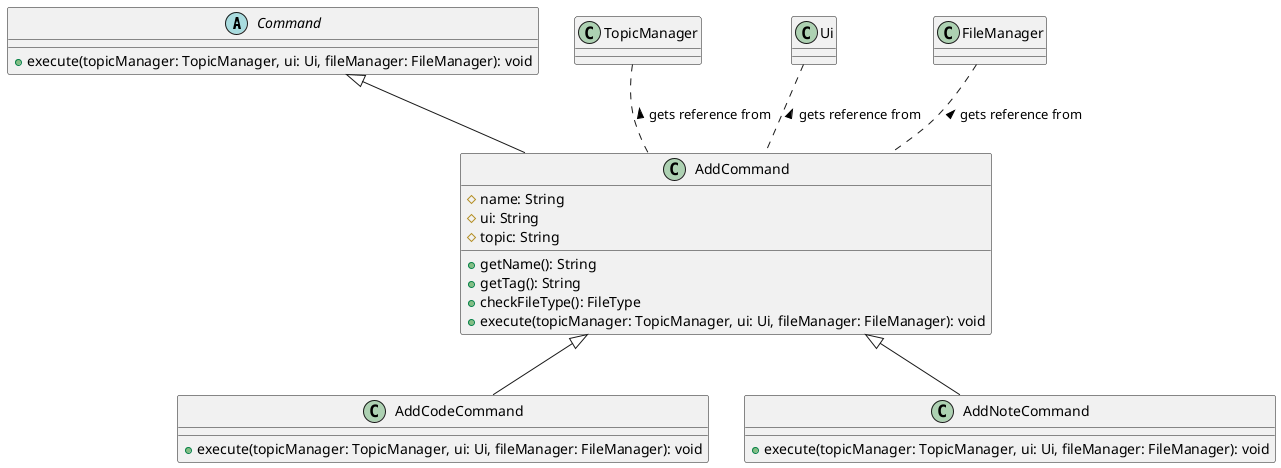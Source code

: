 @startuml
'https://plantuml.com/sequence-diagram

autonumber

@startuml

abstract class Command {
    +execute(topicManager: TopicManager, ui: Ui, fileManager: FileManager): void
}

class AddCommand {
    #name: String
    #ui: String
    #topic: String
    +getName(): String
    +getTag(): String
    +checkFileType(): FileType
    +execute(topicManager: TopicManager, ui: Ui, fileManager: FileManager): void
}

class AddCodeCommand {
    +execute(topicManager: TopicManager, ui: Ui, fileManager: FileManager): void
}

class AddNoteCommand {
    +execute(topicManager: TopicManager, ui: Ui, fileManager: FileManager): void
}

class TopicManager {
}

class Ui {
}

class FileManager {
}

Command <|-- AddCommand
AddCommand <|-- AddCodeCommand
AddCommand <|-- AddNoteCommand

TopicManager .. AddCommand: gets reference from <
Ui .. AddCommand: gets reference from <
FileManager .. AddCommand: gets reference from <

@enduml



@enduml
